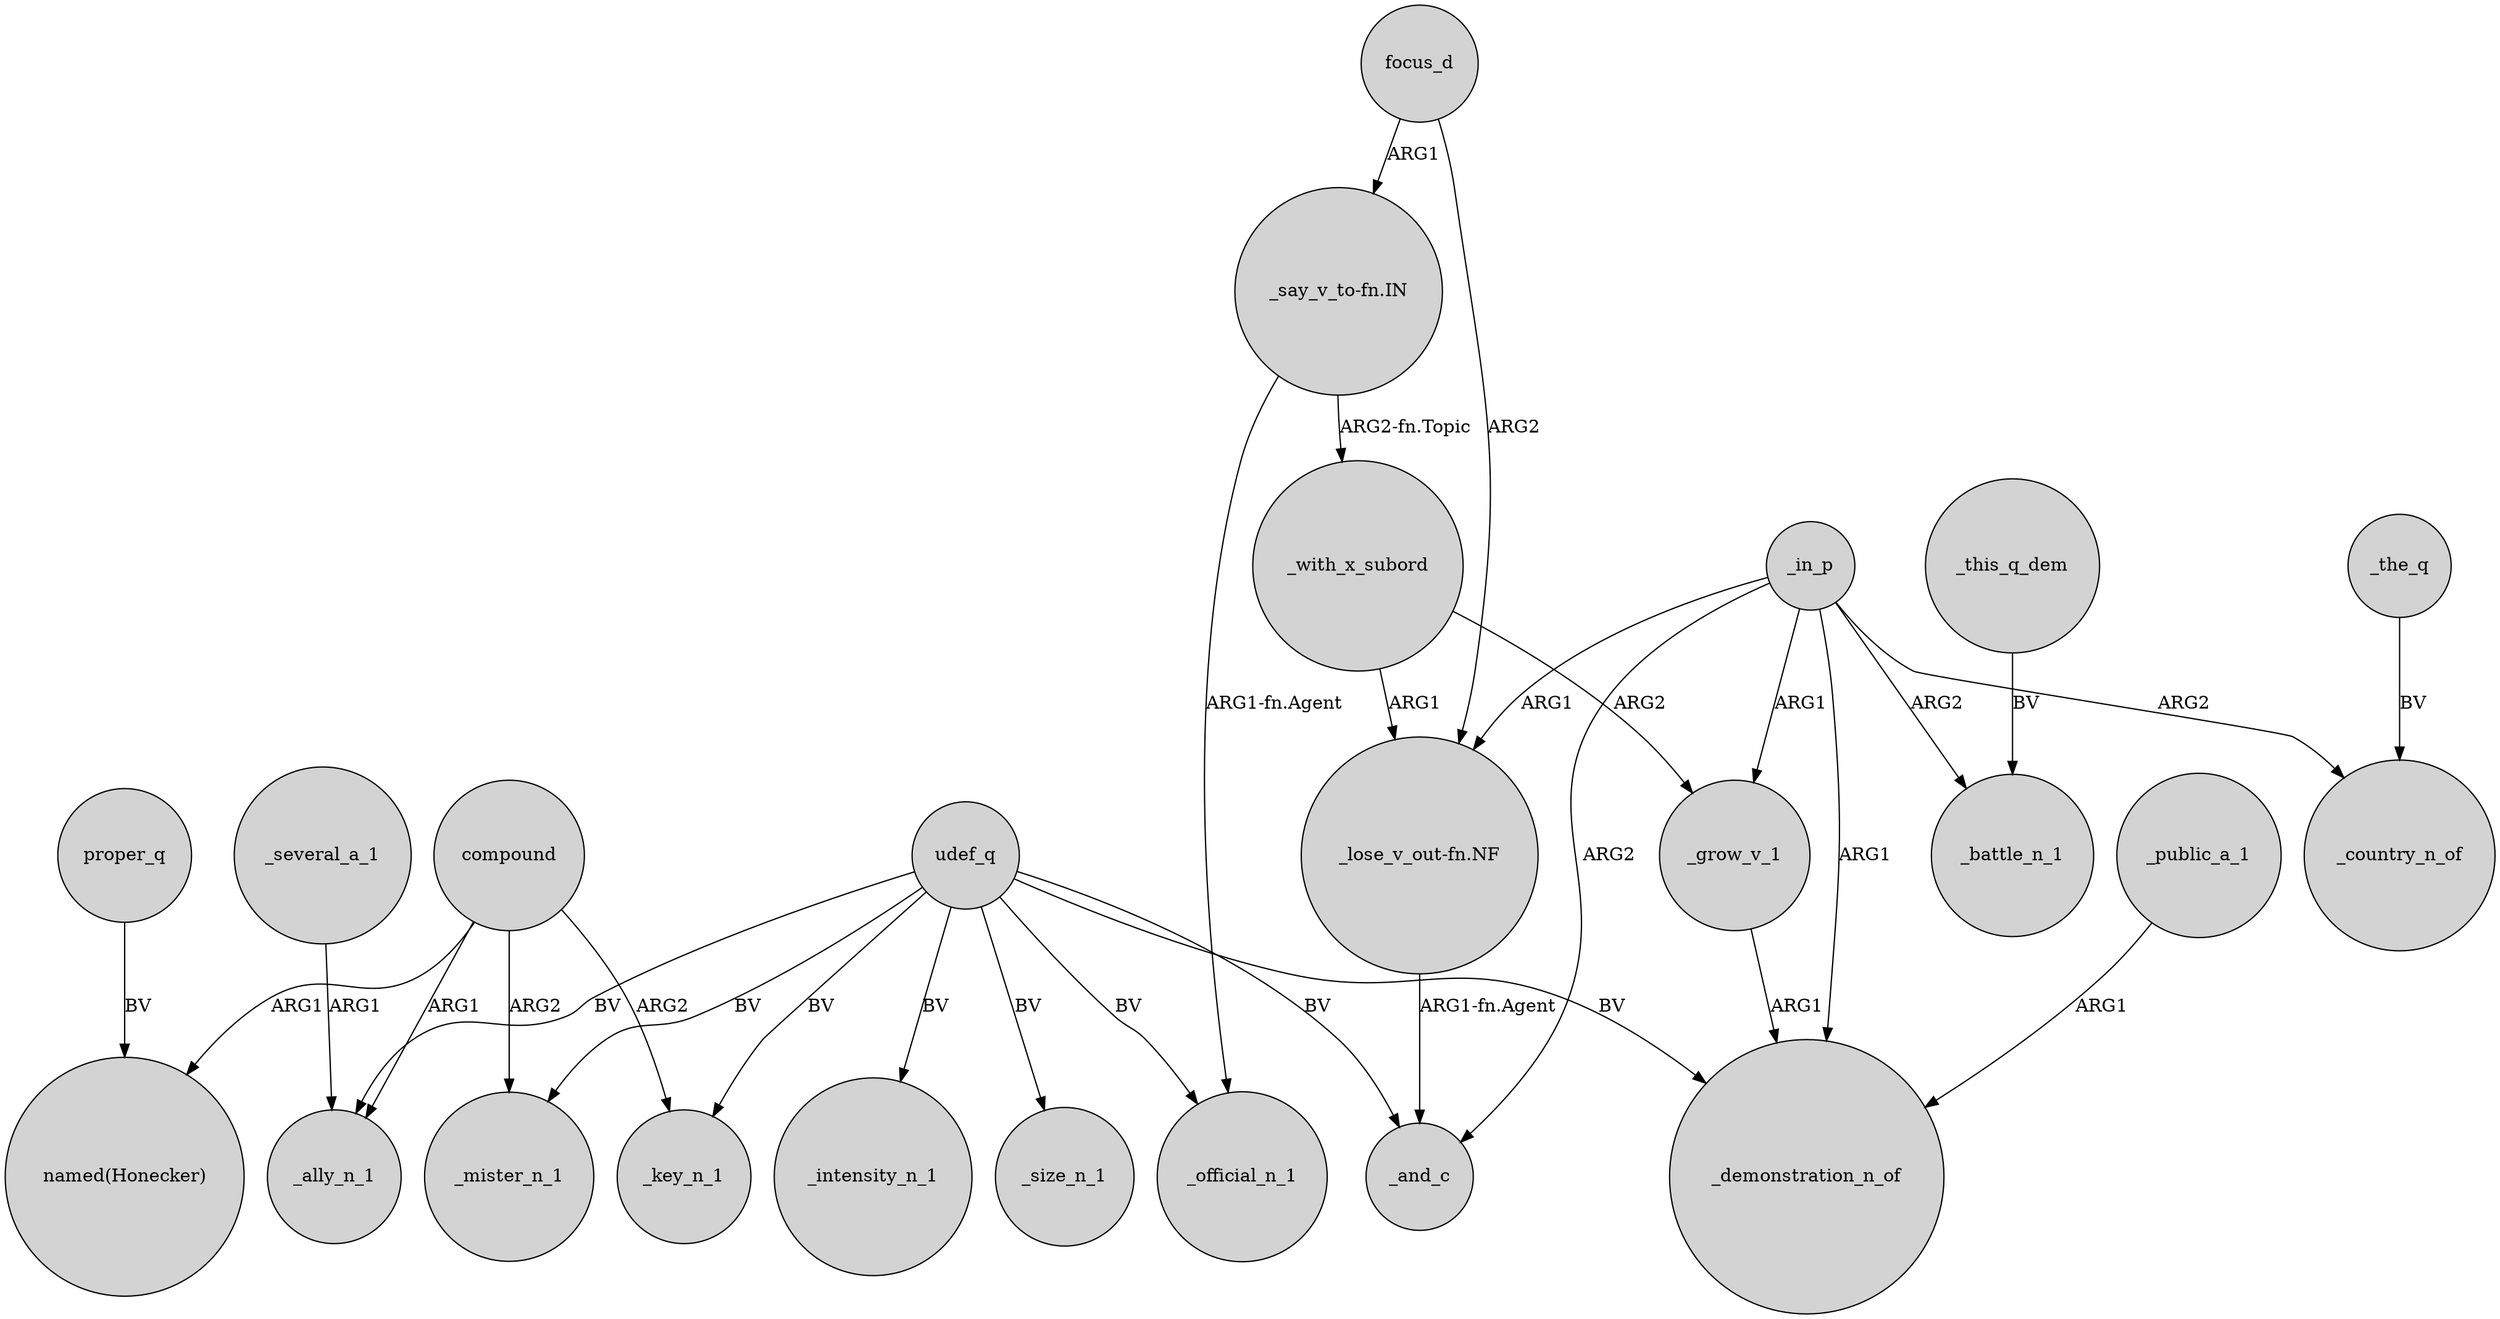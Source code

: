 digraph {
	node [shape=circle style=filled]
	compound -> _key_n_1 [label=ARG2]
	udef_q -> _key_n_1 [label=BV]
	compound -> _ally_n_1 [label=ARG1]
	udef_q -> _size_n_1 [label=BV]
	"_say_v_to-fn.IN" -> _official_n_1 [label="ARG1-fn.Agent"]
	compound -> _mister_n_1 [label=ARG2]
	_in_p -> _country_n_of [label=ARG2]
	udef_q -> _mister_n_1 [label=BV]
	"_lose_v_out-fn.NF" -> _and_c [label="ARG1-fn.Agent"]
	_in_p -> _grow_v_1 [label=ARG1]
	proper_q -> "named(Honecker)" [label=BV]
	_in_p -> "_lose_v_out-fn.NF" [label=ARG1]
	_this_q_dem -> _battle_n_1 [label=BV]
	"_say_v_to-fn.IN" -> _with_x_subord [label="ARG2-fn.Topic"]
	_in_p -> _battle_n_1 [label=ARG2]
	_the_q -> _country_n_of [label=BV]
	udef_q -> _official_n_1 [label=BV]
	_in_p -> _demonstration_n_of [label=ARG1]
	_several_a_1 -> _ally_n_1 [label=ARG1]
	_grow_v_1 -> _demonstration_n_of [label=ARG1]
	_public_a_1 -> _demonstration_n_of [label=ARG1]
	compound -> "named(Honecker)" [label=ARG1]
	udef_q -> _ally_n_1 [label=BV]
	_with_x_subord -> _grow_v_1 [label=ARG2]
	focus_d -> "_lose_v_out-fn.NF" [label=ARG2]
	udef_q -> _intensity_n_1 [label=BV]
	udef_q -> _and_c [label=BV]
	_in_p -> _and_c [label=ARG2]
	udef_q -> _demonstration_n_of [label=BV]
	focus_d -> "_say_v_to-fn.IN" [label=ARG1]
	_with_x_subord -> "_lose_v_out-fn.NF" [label=ARG1]
}
